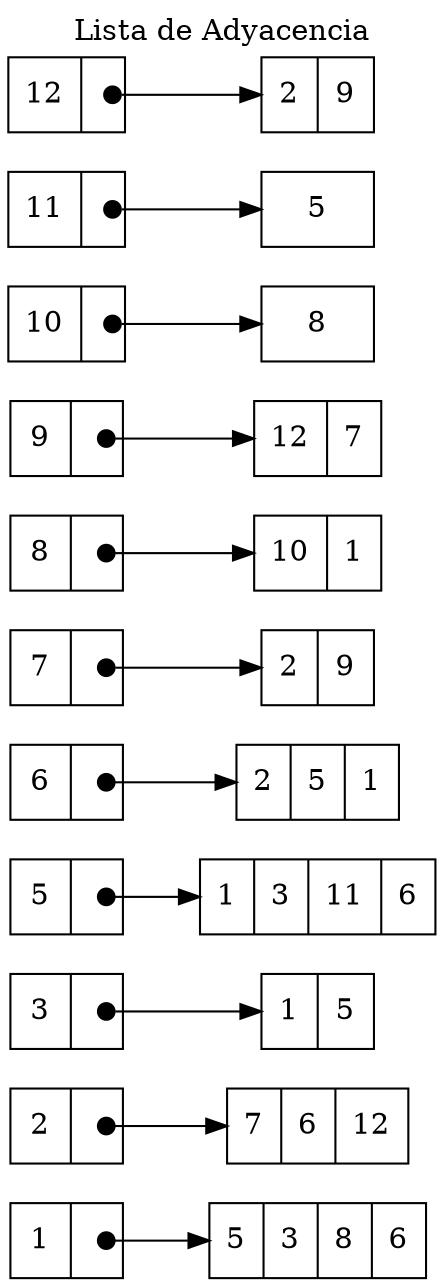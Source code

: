 digraph G{
label="Lista de Adyacencia"
labelloc = "t"
rankdir = "LR"
node [shape=record]
edge[tailclip=false, arrowtail=dot, dir=both, arrowhead=normal]
nodo1[label="{ 1 | <f1>}"] rutas1[label="{5|3|8|6}"]
nodo2[label="{ 2 | <f2>}"] rutas2[label="{7|6|12}"]
nodo3[label="{ 3 | <f3>}"] rutas3[label="{1|5}"]
nodo5[label="{ 5 | <f5>}"] rutas5[label="{1|3|11|6}"]
nodo6[label="{ 6 | <f6>}"] rutas6[label="{2|5|1}"]
nodo7[label="{ 7 | <f7>}"] rutas7[label="{2|9}"]
nodo8[label="{ 8 | <f8>}"] rutas8[label="{10|1}"]
nodo9[label="{ 9 | <f9>}"] rutas9[label="{12|7}"]
nodo10[label="{ 10 | <f10>}"] rutas10[label="{8}"]
nodo11[label="{ 11 | <f11>}"] rutas11[label="{5}"]
nodo12[label="{ 12 | <f12>}"] rutas12[label="{2|9}"]
nodo1:f1:c -> rutas1
nodo2:f2:c -> rutas2
nodo3:f3:c -> rutas3
nodo5:f5:c -> rutas5
nodo6:f6:c -> rutas6
nodo7:f7:c -> rutas7
nodo8:f8:c -> rutas8
nodo9:f9:c -> rutas9
nodo10:f10:c -> rutas10
nodo11:f11:c -> rutas11
nodo12:f12:c -> rutas12
}
